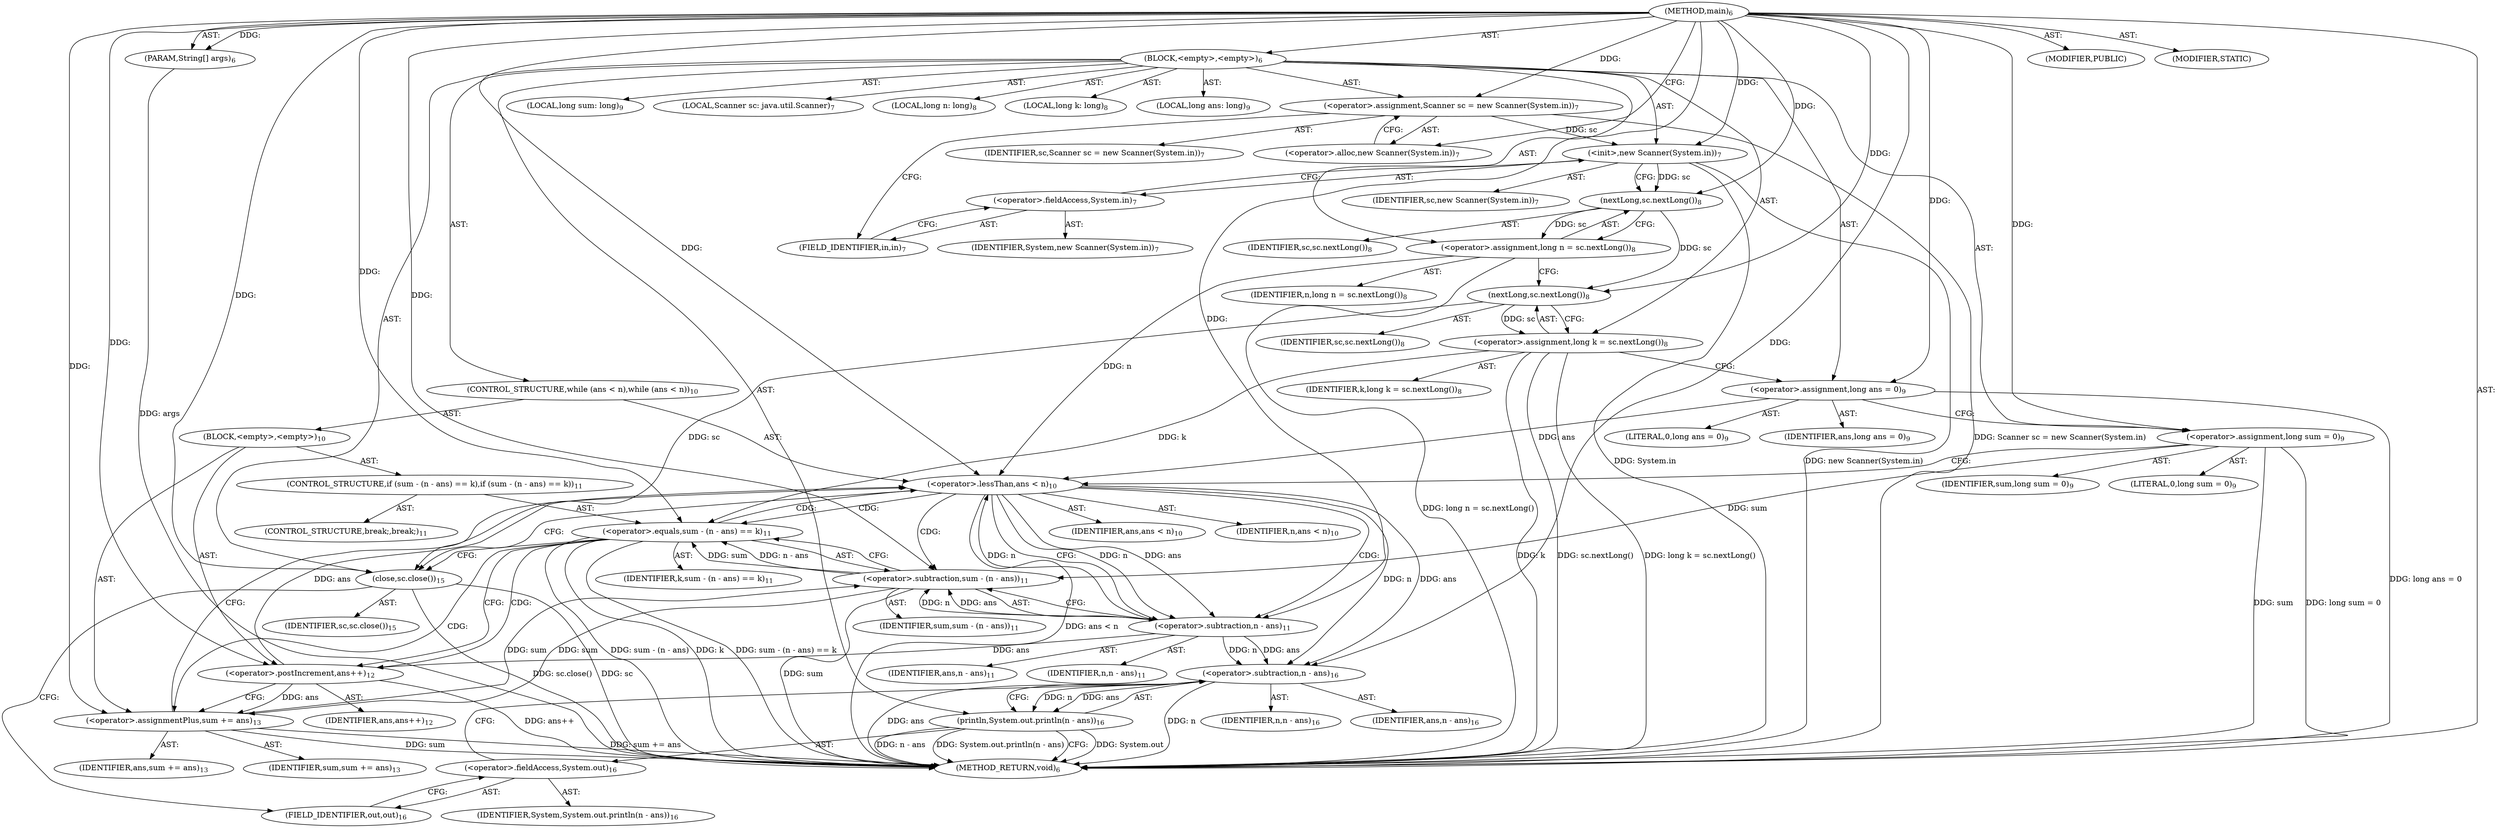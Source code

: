 digraph "main" {  
"19" [label = <(METHOD,main)<SUB>6</SUB>> ]
"20" [label = <(PARAM,String[] args)<SUB>6</SUB>> ]
"21" [label = <(BLOCK,&lt;empty&gt;,&lt;empty&gt;)<SUB>6</SUB>> ]
"4" [label = <(LOCAL,Scanner sc: java.util.Scanner)<SUB>7</SUB>> ]
"22" [label = <(&lt;operator&gt;.assignment,Scanner sc = new Scanner(System.in))<SUB>7</SUB>> ]
"23" [label = <(IDENTIFIER,sc,Scanner sc = new Scanner(System.in))<SUB>7</SUB>> ]
"24" [label = <(&lt;operator&gt;.alloc,new Scanner(System.in))<SUB>7</SUB>> ]
"25" [label = <(&lt;init&gt;,new Scanner(System.in))<SUB>7</SUB>> ]
"3" [label = <(IDENTIFIER,sc,new Scanner(System.in))<SUB>7</SUB>> ]
"26" [label = <(&lt;operator&gt;.fieldAccess,System.in)<SUB>7</SUB>> ]
"27" [label = <(IDENTIFIER,System,new Scanner(System.in))<SUB>7</SUB>> ]
"28" [label = <(FIELD_IDENTIFIER,in,in)<SUB>7</SUB>> ]
"29" [label = <(LOCAL,long n: long)<SUB>8</SUB>> ]
"30" [label = <(LOCAL,long k: long)<SUB>8</SUB>> ]
"31" [label = <(&lt;operator&gt;.assignment,long n = sc.nextLong())<SUB>8</SUB>> ]
"32" [label = <(IDENTIFIER,n,long n = sc.nextLong())<SUB>8</SUB>> ]
"33" [label = <(nextLong,sc.nextLong())<SUB>8</SUB>> ]
"34" [label = <(IDENTIFIER,sc,sc.nextLong())<SUB>8</SUB>> ]
"35" [label = <(&lt;operator&gt;.assignment,long k = sc.nextLong())<SUB>8</SUB>> ]
"36" [label = <(IDENTIFIER,k,long k = sc.nextLong())<SUB>8</SUB>> ]
"37" [label = <(nextLong,sc.nextLong())<SUB>8</SUB>> ]
"38" [label = <(IDENTIFIER,sc,sc.nextLong())<SUB>8</SUB>> ]
"39" [label = <(LOCAL,long ans: long)<SUB>9</SUB>> ]
"40" [label = <(LOCAL,long sum: long)<SUB>9</SUB>> ]
"41" [label = <(&lt;operator&gt;.assignment,long ans = 0)<SUB>9</SUB>> ]
"42" [label = <(IDENTIFIER,ans,long ans = 0)<SUB>9</SUB>> ]
"43" [label = <(LITERAL,0,long ans = 0)<SUB>9</SUB>> ]
"44" [label = <(&lt;operator&gt;.assignment,long sum = 0)<SUB>9</SUB>> ]
"45" [label = <(IDENTIFIER,sum,long sum = 0)<SUB>9</SUB>> ]
"46" [label = <(LITERAL,0,long sum = 0)<SUB>9</SUB>> ]
"47" [label = <(CONTROL_STRUCTURE,while (ans &lt; n),while (ans &lt; n))<SUB>10</SUB>> ]
"48" [label = <(&lt;operator&gt;.lessThan,ans &lt; n)<SUB>10</SUB>> ]
"49" [label = <(IDENTIFIER,ans,ans &lt; n)<SUB>10</SUB>> ]
"50" [label = <(IDENTIFIER,n,ans &lt; n)<SUB>10</SUB>> ]
"51" [label = <(BLOCK,&lt;empty&gt;,&lt;empty&gt;)<SUB>10</SUB>> ]
"52" [label = <(CONTROL_STRUCTURE,if (sum - (n - ans) == k),if (sum - (n - ans) == k))<SUB>11</SUB>> ]
"53" [label = <(&lt;operator&gt;.equals,sum - (n - ans) == k)<SUB>11</SUB>> ]
"54" [label = <(&lt;operator&gt;.subtraction,sum - (n - ans))<SUB>11</SUB>> ]
"55" [label = <(IDENTIFIER,sum,sum - (n - ans))<SUB>11</SUB>> ]
"56" [label = <(&lt;operator&gt;.subtraction,n - ans)<SUB>11</SUB>> ]
"57" [label = <(IDENTIFIER,n,n - ans)<SUB>11</SUB>> ]
"58" [label = <(IDENTIFIER,ans,n - ans)<SUB>11</SUB>> ]
"59" [label = <(IDENTIFIER,k,sum - (n - ans) == k)<SUB>11</SUB>> ]
"60" [label = <(CONTROL_STRUCTURE,break;,break;)<SUB>11</SUB>> ]
"61" [label = <(&lt;operator&gt;.postIncrement,ans++)<SUB>12</SUB>> ]
"62" [label = <(IDENTIFIER,ans,ans++)<SUB>12</SUB>> ]
"63" [label = <(&lt;operator&gt;.assignmentPlus,sum += ans)<SUB>13</SUB>> ]
"64" [label = <(IDENTIFIER,sum,sum += ans)<SUB>13</SUB>> ]
"65" [label = <(IDENTIFIER,ans,sum += ans)<SUB>13</SUB>> ]
"66" [label = <(close,sc.close())<SUB>15</SUB>> ]
"67" [label = <(IDENTIFIER,sc,sc.close())<SUB>15</SUB>> ]
"68" [label = <(println,System.out.println(n - ans))<SUB>16</SUB>> ]
"69" [label = <(&lt;operator&gt;.fieldAccess,System.out)<SUB>16</SUB>> ]
"70" [label = <(IDENTIFIER,System,System.out.println(n - ans))<SUB>16</SUB>> ]
"71" [label = <(FIELD_IDENTIFIER,out,out)<SUB>16</SUB>> ]
"72" [label = <(&lt;operator&gt;.subtraction,n - ans)<SUB>16</SUB>> ]
"73" [label = <(IDENTIFIER,n,n - ans)<SUB>16</SUB>> ]
"74" [label = <(IDENTIFIER,ans,n - ans)<SUB>16</SUB>> ]
"75" [label = <(MODIFIER,PUBLIC)> ]
"76" [label = <(MODIFIER,STATIC)> ]
"77" [label = <(METHOD_RETURN,void)<SUB>6</SUB>> ]
  "19" -> "20"  [ label = "AST: "] 
  "19" -> "21"  [ label = "AST: "] 
  "19" -> "75"  [ label = "AST: "] 
  "19" -> "76"  [ label = "AST: "] 
  "19" -> "77"  [ label = "AST: "] 
  "21" -> "4"  [ label = "AST: "] 
  "21" -> "22"  [ label = "AST: "] 
  "21" -> "25"  [ label = "AST: "] 
  "21" -> "29"  [ label = "AST: "] 
  "21" -> "30"  [ label = "AST: "] 
  "21" -> "31"  [ label = "AST: "] 
  "21" -> "35"  [ label = "AST: "] 
  "21" -> "39"  [ label = "AST: "] 
  "21" -> "40"  [ label = "AST: "] 
  "21" -> "41"  [ label = "AST: "] 
  "21" -> "44"  [ label = "AST: "] 
  "21" -> "47"  [ label = "AST: "] 
  "21" -> "66"  [ label = "AST: "] 
  "21" -> "68"  [ label = "AST: "] 
  "22" -> "23"  [ label = "AST: "] 
  "22" -> "24"  [ label = "AST: "] 
  "25" -> "3"  [ label = "AST: "] 
  "25" -> "26"  [ label = "AST: "] 
  "26" -> "27"  [ label = "AST: "] 
  "26" -> "28"  [ label = "AST: "] 
  "31" -> "32"  [ label = "AST: "] 
  "31" -> "33"  [ label = "AST: "] 
  "33" -> "34"  [ label = "AST: "] 
  "35" -> "36"  [ label = "AST: "] 
  "35" -> "37"  [ label = "AST: "] 
  "37" -> "38"  [ label = "AST: "] 
  "41" -> "42"  [ label = "AST: "] 
  "41" -> "43"  [ label = "AST: "] 
  "44" -> "45"  [ label = "AST: "] 
  "44" -> "46"  [ label = "AST: "] 
  "47" -> "48"  [ label = "AST: "] 
  "47" -> "51"  [ label = "AST: "] 
  "48" -> "49"  [ label = "AST: "] 
  "48" -> "50"  [ label = "AST: "] 
  "51" -> "52"  [ label = "AST: "] 
  "51" -> "61"  [ label = "AST: "] 
  "51" -> "63"  [ label = "AST: "] 
  "52" -> "53"  [ label = "AST: "] 
  "52" -> "60"  [ label = "AST: "] 
  "53" -> "54"  [ label = "AST: "] 
  "53" -> "59"  [ label = "AST: "] 
  "54" -> "55"  [ label = "AST: "] 
  "54" -> "56"  [ label = "AST: "] 
  "56" -> "57"  [ label = "AST: "] 
  "56" -> "58"  [ label = "AST: "] 
  "61" -> "62"  [ label = "AST: "] 
  "63" -> "64"  [ label = "AST: "] 
  "63" -> "65"  [ label = "AST: "] 
  "66" -> "67"  [ label = "AST: "] 
  "68" -> "69"  [ label = "AST: "] 
  "68" -> "72"  [ label = "AST: "] 
  "69" -> "70"  [ label = "AST: "] 
  "69" -> "71"  [ label = "AST: "] 
  "72" -> "73"  [ label = "AST: "] 
  "72" -> "74"  [ label = "AST: "] 
  "22" -> "28"  [ label = "CFG: "] 
  "25" -> "33"  [ label = "CFG: "] 
  "31" -> "37"  [ label = "CFG: "] 
  "35" -> "41"  [ label = "CFG: "] 
  "41" -> "44"  [ label = "CFG: "] 
  "44" -> "48"  [ label = "CFG: "] 
  "66" -> "71"  [ label = "CFG: "] 
  "68" -> "77"  [ label = "CFG: "] 
  "24" -> "22"  [ label = "CFG: "] 
  "26" -> "25"  [ label = "CFG: "] 
  "33" -> "31"  [ label = "CFG: "] 
  "37" -> "35"  [ label = "CFG: "] 
  "48" -> "56"  [ label = "CFG: "] 
  "48" -> "66"  [ label = "CFG: "] 
  "69" -> "72"  [ label = "CFG: "] 
  "72" -> "68"  [ label = "CFG: "] 
  "28" -> "26"  [ label = "CFG: "] 
  "61" -> "63"  [ label = "CFG: "] 
  "63" -> "48"  [ label = "CFG: "] 
  "71" -> "69"  [ label = "CFG: "] 
  "53" -> "66"  [ label = "CFG: "] 
  "53" -> "61"  [ label = "CFG: "] 
  "54" -> "53"  [ label = "CFG: "] 
  "56" -> "54"  [ label = "CFG: "] 
  "19" -> "24"  [ label = "CFG: "] 
  "20" -> "77"  [ label = "DDG: args"] 
  "22" -> "77"  [ label = "DDG: Scanner sc = new Scanner(System.in)"] 
  "25" -> "77"  [ label = "DDG: System.in"] 
  "25" -> "77"  [ label = "DDG: new Scanner(System.in)"] 
  "31" -> "77"  [ label = "DDG: long n = sc.nextLong()"] 
  "35" -> "77"  [ label = "DDG: k"] 
  "35" -> "77"  [ label = "DDG: sc.nextLong()"] 
  "35" -> "77"  [ label = "DDG: long k = sc.nextLong()"] 
  "41" -> "77"  [ label = "DDG: long ans = 0"] 
  "44" -> "77"  [ label = "DDG: sum"] 
  "44" -> "77"  [ label = "DDG: long sum = 0"] 
  "48" -> "77"  [ label = "DDG: ans &lt; n"] 
  "54" -> "77"  [ label = "DDG: sum"] 
  "53" -> "77"  [ label = "DDG: sum - (n - ans)"] 
  "53" -> "77"  [ label = "DDG: k"] 
  "53" -> "77"  [ label = "DDG: sum - (n - ans) == k"] 
  "61" -> "77"  [ label = "DDG: ans++"] 
  "63" -> "77"  [ label = "DDG: sum"] 
  "63" -> "77"  [ label = "DDG: sum += ans"] 
  "66" -> "77"  [ label = "DDG: sc"] 
  "66" -> "77"  [ label = "DDG: sc.close()"] 
  "68" -> "77"  [ label = "DDG: System.out"] 
  "72" -> "77"  [ label = "DDG: n"] 
  "72" -> "77"  [ label = "DDG: ans"] 
  "68" -> "77"  [ label = "DDG: n - ans"] 
  "68" -> "77"  [ label = "DDG: System.out.println(n - ans)"] 
  "19" -> "20"  [ label = "DDG: "] 
  "19" -> "22"  [ label = "DDG: "] 
  "33" -> "31"  [ label = "DDG: sc"] 
  "37" -> "35"  [ label = "DDG: sc"] 
  "19" -> "41"  [ label = "DDG: "] 
  "19" -> "44"  [ label = "DDG: "] 
  "22" -> "25"  [ label = "DDG: sc"] 
  "19" -> "25"  [ label = "DDG: "] 
  "37" -> "66"  [ label = "DDG: sc"] 
  "19" -> "66"  [ label = "DDG: "] 
  "72" -> "68"  [ label = "DDG: n"] 
  "72" -> "68"  [ label = "DDG: ans"] 
  "25" -> "33"  [ label = "DDG: sc"] 
  "19" -> "33"  [ label = "DDG: "] 
  "33" -> "37"  [ label = "DDG: sc"] 
  "19" -> "37"  [ label = "DDG: "] 
  "41" -> "48"  [ label = "DDG: ans"] 
  "19" -> "48"  [ label = "DDG: "] 
  "61" -> "48"  [ label = "DDG: ans"] 
  "31" -> "48"  [ label = "DDG: n"] 
  "56" -> "48"  [ label = "DDG: n"] 
  "61" -> "63"  [ label = "DDG: ans"] 
  "19" -> "63"  [ label = "DDG: "] 
  "48" -> "72"  [ label = "DDG: n"] 
  "56" -> "72"  [ label = "DDG: n"] 
  "19" -> "72"  [ label = "DDG: "] 
  "48" -> "72"  [ label = "DDG: ans"] 
  "56" -> "72"  [ label = "DDG: ans"] 
  "56" -> "61"  [ label = "DDG: ans"] 
  "19" -> "61"  [ label = "DDG: "] 
  "54" -> "63"  [ label = "DDG: sum"] 
  "54" -> "53"  [ label = "DDG: sum"] 
  "54" -> "53"  [ label = "DDG: n - ans"] 
  "35" -> "53"  [ label = "DDG: k"] 
  "19" -> "53"  [ label = "DDG: "] 
  "44" -> "54"  [ label = "DDG: sum"] 
  "63" -> "54"  [ label = "DDG: sum"] 
  "19" -> "54"  [ label = "DDG: "] 
  "56" -> "54"  [ label = "DDG: n"] 
  "56" -> "54"  [ label = "DDG: ans"] 
  "48" -> "56"  [ label = "DDG: n"] 
  "19" -> "56"  [ label = "DDG: "] 
  "48" -> "56"  [ label = "DDG: ans"] 
  "48" -> "53"  [ label = "CDG: "] 
  "48" -> "56"  [ label = "CDG: "] 
  "48" -> "54"  [ label = "CDG: "] 
  "53" -> "48"  [ label = "CDG: "] 
  "53" -> "61"  [ label = "CDG: "] 
  "53" -> "63"  [ label = "CDG: "] 
}
